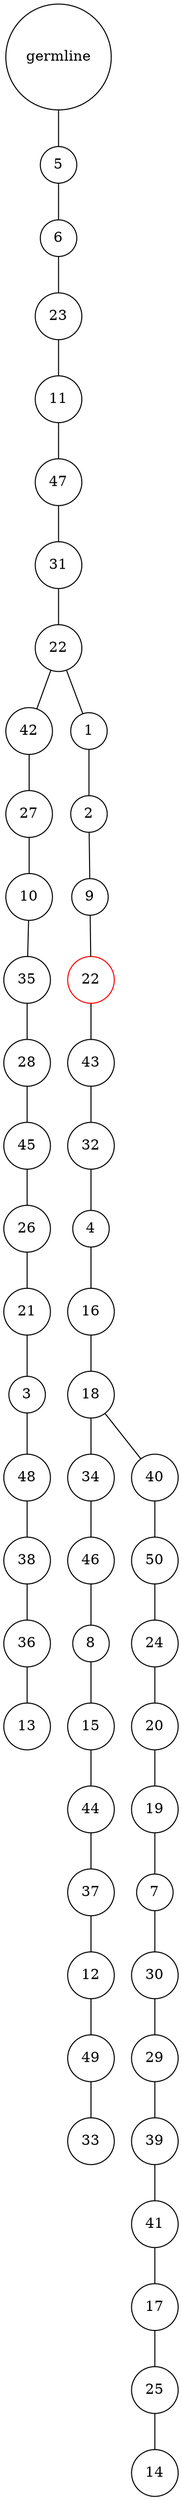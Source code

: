 graph {
	rankdir=UD;
	splines=line;
	node [shape=circle]
	"0x7fb5fba1a610" [label="germline"];
	"0x7fb5fba1a640" [label="5"];
	"0x7fb5fba1a610" -- "0x7fb5fba1a640" ;
	"0x7fb5fba1a670" [label="6"];
	"0x7fb5fba1a640" -- "0x7fb5fba1a670" ;
	"0x7fb5fba1a6a0" [label="23"];
	"0x7fb5fba1a670" -- "0x7fb5fba1a6a0" ;
	"0x7fb5fba1a6d0" [label="11"];
	"0x7fb5fba1a6a0" -- "0x7fb5fba1a6d0" ;
	"0x7fb5fba1a700" [label="47"];
	"0x7fb5fba1a6d0" -- "0x7fb5fba1a700" ;
	"0x7fb5fba1a730" [label="31"];
	"0x7fb5fba1a700" -- "0x7fb5fba1a730" ;
	"0x7fb5fba1a760" [label="22"];
	"0x7fb5fba1a730" -- "0x7fb5fba1a760" ;
	"0x7fb5fba1a790" [label="42"];
	"0x7fb5fba1a760" -- "0x7fb5fba1a790" ;
	"0x7fb5fba1a7c0" [label="27"];
	"0x7fb5fba1a790" -- "0x7fb5fba1a7c0" ;
	"0x7fb5fba1a7f0" [label="10"];
	"0x7fb5fba1a7c0" -- "0x7fb5fba1a7f0" ;
	"0x7fb5fba1a820" [label="35"];
	"0x7fb5fba1a7f0" -- "0x7fb5fba1a820" ;
	"0x7fb5fba1a850" [label="28"];
	"0x7fb5fba1a820" -- "0x7fb5fba1a850" ;
	"0x7fb5fba1a880" [label="45"];
	"0x7fb5fba1a850" -- "0x7fb5fba1a880" ;
	"0x7fb5fba1a8b0" [label="26"];
	"0x7fb5fba1a880" -- "0x7fb5fba1a8b0" ;
	"0x7fb5fba1a8e0" [label="21"];
	"0x7fb5fba1a8b0" -- "0x7fb5fba1a8e0" ;
	"0x7fb5fba1a910" [label="3"];
	"0x7fb5fba1a8e0" -- "0x7fb5fba1a910" ;
	"0x7fb5fba1a940" [label="48"];
	"0x7fb5fba1a910" -- "0x7fb5fba1a940" ;
	"0x7fb5fba1a970" [label="38"];
	"0x7fb5fba1a940" -- "0x7fb5fba1a970" ;
	"0x7fb5fba1a9a0" [label="36"];
	"0x7fb5fba1a970" -- "0x7fb5fba1a9a0" ;
	"0x7fb5fba1a9d0" [label="13"];
	"0x7fb5fba1a9a0" -- "0x7fb5fba1a9d0" ;
	"0x7fb5fba1aa00" [label="1"];
	"0x7fb5fba1a760" -- "0x7fb5fba1aa00" ;
	"0x7fb5fba1aa30" [label="2"];
	"0x7fb5fba1aa00" -- "0x7fb5fba1aa30" ;
	"0x7fb5fba1aa60" [label="9"];
	"0x7fb5fba1aa30" -- "0x7fb5fba1aa60" ;
	"0x7fb5fba1aa90" [label="22",color="red"];
	"0x7fb5fba1aa60" -- "0x7fb5fba1aa90" ;
	"0x7fb5fba1aac0" [label="43"];
	"0x7fb5fba1aa90" -- "0x7fb5fba1aac0" ;
	"0x7fb5fba1aaf0" [label="32"];
	"0x7fb5fba1aac0" -- "0x7fb5fba1aaf0" ;
	"0x7fb5fba1ab20" [label="4"];
	"0x7fb5fba1aaf0" -- "0x7fb5fba1ab20" ;
	"0x7fb5fba1ab50" [label="16"];
	"0x7fb5fba1ab20" -- "0x7fb5fba1ab50" ;
	"0x7fb5fba1ab80" [label="18"];
	"0x7fb5fba1ab50" -- "0x7fb5fba1ab80" ;
	"0x7fb5fba1abb0" [label="34"];
	"0x7fb5fba1ab80" -- "0x7fb5fba1abb0" ;
	"0x7fb5fba1abe0" [label="46"];
	"0x7fb5fba1abb0" -- "0x7fb5fba1abe0" ;
	"0x7fb5fba1ac10" [label="8"];
	"0x7fb5fba1abe0" -- "0x7fb5fba1ac10" ;
	"0x7fb5fba1ac40" [label="15"];
	"0x7fb5fba1ac10" -- "0x7fb5fba1ac40" ;
	"0x7fb5fba1ac70" [label="44"];
	"0x7fb5fba1ac40" -- "0x7fb5fba1ac70" ;
	"0x7fb5fba1aca0" [label="37"];
	"0x7fb5fba1ac70" -- "0x7fb5fba1aca0" ;
	"0x7fb5fba1acd0" [label="12"];
	"0x7fb5fba1aca0" -- "0x7fb5fba1acd0" ;
	"0x7fb5fba1ad00" [label="49"];
	"0x7fb5fba1acd0" -- "0x7fb5fba1ad00" ;
	"0x7fb5fba1ad30" [label="33"];
	"0x7fb5fba1ad00" -- "0x7fb5fba1ad30" ;
	"0x7fb5fba1ad60" [label="40"];
	"0x7fb5fba1ab80" -- "0x7fb5fba1ad60" ;
	"0x7fb5fba1ad90" [label="50"];
	"0x7fb5fba1ad60" -- "0x7fb5fba1ad90" ;
	"0x7fb5fba1adc0" [label="24"];
	"0x7fb5fba1ad90" -- "0x7fb5fba1adc0" ;
	"0x7fb5fba1adf0" [label="20"];
	"0x7fb5fba1adc0" -- "0x7fb5fba1adf0" ;
	"0x7fb5fba1ae20" [label="19"];
	"0x7fb5fba1adf0" -- "0x7fb5fba1ae20" ;
	"0x7fb5fba1ae50" [label="7"];
	"0x7fb5fba1ae20" -- "0x7fb5fba1ae50" ;
	"0x7fb5fba1ae80" [label="30"];
	"0x7fb5fba1ae50" -- "0x7fb5fba1ae80" ;
	"0x7fb5fba1aeb0" [label="29"];
	"0x7fb5fba1ae80" -- "0x7fb5fba1aeb0" ;
	"0x7fb5fba1aee0" [label="39"];
	"0x7fb5fba1aeb0" -- "0x7fb5fba1aee0" ;
	"0x7fb5fba1af10" [label="41"];
	"0x7fb5fba1aee0" -- "0x7fb5fba1af10" ;
	"0x7fb5fba1af40" [label="17"];
	"0x7fb5fba1af10" -- "0x7fb5fba1af40" ;
	"0x7fb5fba1af70" [label="25"];
	"0x7fb5fba1af40" -- "0x7fb5fba1af70" ;
	"0x7fb5fba1afa0" [label="14"];
	"0x7fb5fba1af70" -- "0x7fb5fba1afa0" ;
}

